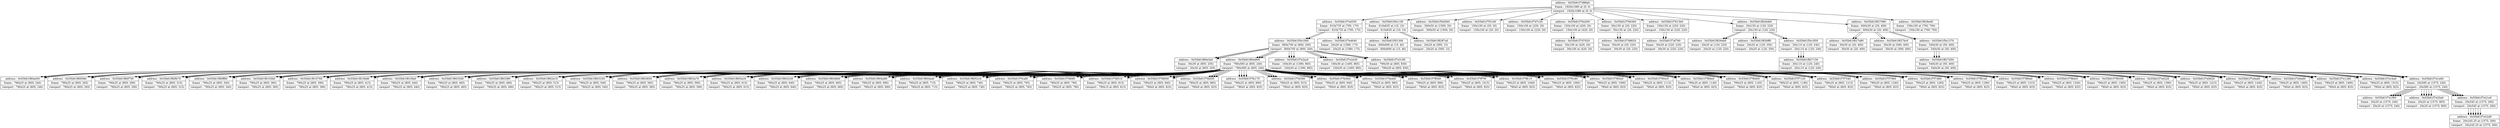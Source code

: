 digraph {
	node [shape=record]
	node0x55b61f7e4530 [label = "{address : 0x55b61f7e4530 |frame : 810x735 at (795; 170) |viewport : 810x735 at (795; 170)}"];

	 node0x55b61f7e4530 -> node0x55b61f5e10b0 [color=black];
	node0x55b61f5e10b0 [label = "{address : 0x55b61f5e10b0 |frame : 800x700 at (800; 200) |viewport : 800x700 at (800; 200)}"];

	 node0x55b61f5e10b0 -> node0x55b61f80e3a0 [color=black];
	node0x55b61f80e3a0 [label = "{address : 0x55b61f80e3a0 |frame : 30x30 at (805; 205) |viewport : 30x30 at (805; 205)}"];

	 node0x55b61f5e10b0 -> node0x55b61f80e800 [color=black];
	node0x55b61f80e800 [label = "{address : 0x55b61f80e800 |frame : 790x585 at (805; 240) |viewport : 790x585 at (805; 240)}"];

	 node0x55b61f80e800 -> node0x55b61f80ed30 [color=black];
	node0x55b61f80ed30 [label = "{address : 0x55b61f80ed30 |frame : 790x25 at (805; 240) |viewport : 790x25 at (805; 240)}"];

	 node0x55b61f80e800 -> node0x55b61f80f360 [color=black];
	node0x55b61f80f360 [label = "{address : 0x55b61f80f360 |frame : 790x25 at (805; 265) |viewport : 790x25 at (805; 265)}"];

	 node0x55b61f80e800 -> node0x55b61f80f750 [color=black];
	node0x55b61f80f750 [label = "{address : 0x55b61f80f750 |frame : 790x25 at (805; 290) |viewport : 790x25 at (805; 290)}"];

	 node0x55b61f80e800 -> node0x55b61f80fb70 [color=black];
	node0x55b61f80fb70 [label = "{address : 0x55b61f80fb70 |frame : 790x25 at (805; 315) |viewport : 790x25 at (805; 315)}"];

	 node0x55b61f80e800 -> node0x55b61f80ff90 [color=black];
	node0x55b61f80ff90 [label = "{address : 0x55b61f80ff90 |frame : 790x25 at (805; 340) |viewport : 790x25 at (805; 340)}"];

	 node0x55b61f80e800 -> node0x55b61f8103b0 [color=black];
	node0x55b61f8103b0 [label = "{address : 0x55b61f8103b0 |frame : 790x25 at (805; 365) |viewport : 790x25 at (805; 365)}"];

	 node0x55b61f80e800 -> node0x55b61f810760 [color=black];
	node0x55b61f810760 [label = "{address : 0x55b61f810760 |frame : 790x25 at (805; 390) |viewport : 790x25 at (805; 390)}"];

	 node0x55b61f80e800 -> node0x55b61f810b80 [color=black];
	node0x55b61f810b80 [label = "{address : 0x55b61f810b80 |frame : 790x25 at (805; 415) |viewport : 790x25 at (805; 415)}"];

	 node0x55b61f80e800 -> node0x55b61f810fa0 [color=black];
	node0x55b61f810fa0 [label = "{address : 0x55b61f810fa0 |frame : 790x25 at (805; 440) |viewport : 790x25 at (805; 440)}"];

	 node0x55b61f80e800 -> node0x55b61f8025d0 [color=black];
	node0x55b61f8025d0 [label = "{address : 0x55b61f8025d0 |frame : 790x25 at (805; 465) |viewport : 790x25 at (805; 465)}"];

	 node0x55b61f80e800 -> node0x55b61f8029f0 [color=black];
	node0x55b61f8029f0 [label = "{address : 0x55b61f8029f0 |frame : 790x25 at (805; 490) |viewport : 790x25 at (805; 490)}"];

	 node0x55b61f80e800 -> node0x55b61f802e10 [color=black];
	node0x55b61f802e10 [label = "{address : 0x55b61f802e10 |frame : 790x25 at (805; 515) |viewport : 790x25 at (805; 515)}"];

	 node0x55b61f80e800 -> node0x55b61f803230 [color=black];
	node0x55b61f803230 [label = "{address : 0x55b61f803230 |frame : 790x25 at (805; 540) |viewport : 790x25 at (805; 540)}"];

	 node0x55b61f80e800 -> node0x55b61f803650 [color=black];
	node0x55b61f803650 [label = "{address : 0x55b61f803650 |frame : 790x25 at (805; 565) |viewport : 790x25 at (805; 565)}"];

	 node0x55b61f80e800 -> node0x55b61f803a70 [color=black];
	node0x55b61f803a70 [label = "{address : 0x55b61f803a70 |frame : 790x25 at (805; 590) |viewport : 790x25 at (805; 590)}"];

	 node0x55b61f80e800 -> node0x55b61f803e20 [color=black];
	node0x55b61f803e20 [label = "{address : 0x55b61f803e20 |frame : 790x25 at (805; 615) |viewport : 790x25 at (805; 615)}"];

	 node0x55b61f80e800 -> node0x55b61f804240 [color=black];
	node0x55b61f804240 [label = "{address : 0x55b61f804240 |frame : 790x25 at (805; 640) |viewport : 790x25 at (805; 640)}"];

	 node0x55b61f80e800 -> node0x55b61f804660 [color=black];
	node0x55b61f804660 [label = "{address : 0x55b61f804660 |frame : 790x25 at (805; 665) |viewport : 790x25 at (805; 665)}"];

	 node0x55b61f80e800 -> node0x55b61f804a80 [color=black];
	node0x55b61f804a80 [label = "{address : 0x55b61f804a80 |frame : 790x25 at (805; 690) |viewport : 790x25 at (805; 690)}"];

	 node0x55b61f80e800 -> node0x55b61f804ea0 [color=black];
	node0x55b61f804ea0 [label = "{address : 0x55b61f804ea0 |frame : 790x25 at (805; 715) |viewport : 790x25 at (805; 715)}"];

	 node0x55b61f80e800 -> node0x55b61f8052c0 [color=black];
	node0x55b61f8052c0 [label = "{address : 0x55b61f8052c0 |frame : 790x25 at (805; 740) |viewport : 790x25 at (805; 740)}"];

	 node0x55b61f80e800 -> node0x55b61f7fcaf0 [color=black];
	node0x55b61f7fcaf0 [label = "{address : 0x55b61f7fcaf0 |frame : 790x25 at (805; 765) |viewport : 790x25 at (805; 765)}"];

	 node0x55b61f80e800 -> node0x55b61f7fd0f0 [color=black];
	node0x55b61f7fd0f0 [label = "{address : 0x55b61f7fd0f0 |frame : 790x25 at (805; 790) |viewport : 790x25 at (805; 790)}"];

	 node0x55b61f80e800 -> node0x55b61f7fd510 [color=black];
	node0x55b61f7fd510 [label = "{address : 0x55b61f7fd510 |frame : 790x25 at (805; 815) |viewport : 790x10 at (805; 815)}"];

	 node0x55b61f80e800 -> node0x55b61f7fd930 [color=black];
	node0x55b61f7fd930 [label = "{address : 0x55b61f7fd930 |frame : 790x25 at (805; 840) |viewport : 790x0 at (805; 825)}"];

	 node0x55b61f80e800 -> node0x55b61f7fdd50 [color=black];
	node0x55b61f7fdd50 [label = "{address : 0x55b61f7fdd50 |frame : 790x25 at (805; 865) |viewport : 790x0 at (805; 825)}"];

	 node0x55b61f80e800 -> node0x55b61f7fe170 [color=black];
	node0x55b61f7fe170 [label = "{address : 0x55b61f7fe170 |frame : 790x25 at (805; 890) |viewport : 790x0 at (805; 825)}"];

	 node0x55b61f80e800 -> node0x55b61f7fe590 [color=black];
	node0x55b61f7fe590 [label = "{address : 0x55b61f7fe590 |frame : 790x25 at (805; 915) |viewport : 790x0 at (805; 825)}"];

	 node0x55b61f80e800 -> node0x55b61f7fe9b0 [color=black];
	node0x55b61f7fe9b0 [label = "{address : 0x55b61f7fe9b0 |frame : 790x25 at (805; 940) |viewport : 790x0 at (805; 825)}"];

	 node0x55b61f80e800 -> node0x55b61f7fedd0 [color=black];
	node0x55b61f7fedd0 [label = "{address : 0x55b61f7fedd0 |frame : 790x25 at (805; 965) |viewport : 790x0 at (805; 825)}"];

	 node0x55b61f80e800 -> node0x55b61f7ff3d0 [color=black];
	node0x55b61f7ff3d0 [label = "{address : 0x55b61f7ff3d0 |frame : 790x25 at (805; 990) |viewport : 790x0 at (805; 825)}"];

	 node0x55b61f80e800 -> node0x55b61f7ff7f0 [color=black];
	node0x55b61f7ff7f0 [label = "{address : 0x55b61f7ff7f0 |frame : 790x25 at (805; 1015) |viewport : 790x0 at (805; 825)}"];

	 node0x55b61f80e800 -> node0x55b61f7ffc10 [color=black];
	node0x55b61f7ffc10 [label = "{address : 0x55b61f7ffc10 |frame : 790x25 at (805; 1040) |viewport : 790x0 at (805; 825)}"];

	 node0x55b61f80e800 -> node0x55b61f7f5c80 [color=black];
	node0x55b61f7f5c80 [label = "{address : 0x55b61f7f5c80 |frame : 790x25 at (805; 1065) |viewport : 790x0 at (805; 825)}"];

	 node0x55b61f80e800 -> node0x55b61f7f60a0 [color=black];
	node0x55b61f7f60a0 [label = "{address : 0x55b61f7f60a0 |frame : 790x25 at (805; 1090) |viewport : 790x0 at (805; 825)}"];

	 node0x55b61f80e800 -> node0x55b61f7f64c0 [color=black];
	node0x55b61f7f64c0 [label = "{address : 0x55b61f7f64c0 |frame : 790x25 at (805; 1115) |viewport : 790x0 at (805; 825)}"];

	 node0x55b61f80e800 -> node0x55b61f7f68e0 [color=black];
	node0x55b61f7f68e0 [label = "{address : 0x55b61f7f68e0 |frame : 790x25 at (805; 1140) |viewport : 790x0 at (805; 825)}"];

	 node0x55b61f80e800 -> node0x55b61f7f6d00 [color=black];
	node0x55b61f7f6d00 [label = "{address : 0x55b61f7f6d00 |frame : 790x25 at (805; 1165) |viewport : 790x0 at (805; 825)}"];

	 node0x55b61f80e800 -> node0x55b61f7f7120 [color=black];
	node0x55b61f7f7120 [label = "{address : 0x55b61f7f7120 |frame : 790x25 at (805; 1190) |viewport : 790x0 at (805; 825)}"];

	 node0x55b61f80e800 -> node0x55b61f7f7540 [color=black];
	node0x55b61f7f7540 [label = "{address : 0x55b61f7f7540 |frame : 790x25 at (805; 1215) |viewport : 790x0 at (805; 825)}"];

	 node0x55b61f80e800 -> node0x55b61f7f7960 [color=black];
	node0x55b61f7f7960 [label = "{address : 0x55b61f7f7960 |frame : 790x25 at (805; 1240) |viewport : 790x0 at (805; 825)}"];

	 node0x55b61f80e800 -> node0x55b61f7f7d80 [color=black];
	node0x55b61f7f7d80 [label = "{address : 0x55b61f7f7d80 |frame : 790x25 at (805; 1265) |viewport : 790x0 at (805; 825)}"];

	 node0x55b61f80e800 -> node0x55b61f7f81a0 [color=black];
	node0x55b61f7f81a0 [label = "{address : 0x55b61f7f81a0 |frame : 790x25 at (805; 1290) |viewport : 790x0 at (805; 825)}"];

	 node0x55b61f80e800 -> node0x55b61f7f89a0 [color=black];
	node0x55b61f7f89a0 [label = "{address : 0x55b61f7f89a0 |frame : 790x25 at (805; 1315) |viewport : 790x0 at (805; 825)}"];

	 node0x55b61f80e800 -> node0x55b61f7f8dc0 [color=black];
	node0x55b61f7f8dc0 [label = "{address : 0x55b61f7f8dc0 |frame : 790x25 at (805; 1340) |viewport : 790x0 at (805; 825)}"];

	 node0x55b61f80e800 -> node0x55b61f7f9200 [color=black];
	node0x55b61f7f9200 [label = "{address : 0x55b61f7f9200 |frame : 790x25 at (805; 1365) |viewport : 790x0 at (805; 825)}"];

	 node0x55b61f80e800 -> node0x55b61f7e0220 [color=black];
	node0x55b61f7e0220 [label = "{address : 0x55b61f7e0220 |frame : 790x25 at (805; 1390) |viewport : 790x0 at (805; 825)}"];

	 node0x55b61f80e800 -> node0x55b61f7e0620 [color=black];
	node0x55b61f7e0620 [label = "{address : 0x55b61f7e0620 |frame : 790x25 at (805; 1415) |viewport : 790x0 at (805; 825)}"];

	 node0x55b61f80e800 -> node0x55b61f7e0a40 [color=black];
	node0x55b61f7e0a40 [label = "{address : 0x55b61f7e0a40 |frame : 790x25 at (805; 1440) |viewport : 790x0 at (805; 825)}"];

	 node0x55b61f80e800 -> node0x55b61f7e0e60 [color=black];
	node0x55b61f7e0e60 [label = "{address : 0x55b61f7e0e60 |frame : 790x25 at (805; 1465) |viewport : 790x0 at (805; 825)}"];

	 node0x55b61f80e800 -> node0x55b61f7e1280 [color=black];
	node0x55b61f7e1280 [label = "{address : 0x55b61f7e1280 |frame : 790x25 at (805; 1490) |viewport : 790x0 at (805; 825)}"];

	 node0x55b61f80e800 -> node0x55b61f7e16a0 [color=black];
	node0x55b61f7e16a0 [label = "{address : 0x55b61f7e16a0 |frame : 790x25 at (805; 1515) |viewport : 790x0 at (805; 825)}"];

	 node0x55b61f80e800 -> node0x55b61f7e1e60 [color=black];
	node0x55b61f7e1e60 [label = "{address : 0x55b61f7e1e60 |frame : 20x585 at (1575; 240) |viewport : 20x585 at (1575; 240)}"];

	 node0x55b61f7e1e60 -> node0x55b61f7e1f60 [color=black];
	node0x55b61f7e1f60 [label = "{address : 0x55b61f7e1f60 |frame : 20x20 at (1575; 240) |viewport : 20x20 at (1575; 240)}"];

	 node0x55b61f7e1e60 -> node0x55b61f7e20a0 [color=black];
	node0x55b61f7e20a0 [label = "{address : 0x55b61f7e20a0 |frame : 20x20 at (1575; 805) |viewport : 20x20 at (1575; 805)}"];

	 node0x55b61f7e1e60 -> node0x55b61f7e21e0 [color=black];
	node0x55b61f7e21e0 [label = "{address : 0x55b61f7e21e0 |frame : 20x545 at (1575; 260) |viewport : 20x545 at (1575; 260)}"];

	 node0x55b61f7e21e0 -> node0x55b61f7e22d0 [color=black];
	node0x55b61f7e22d0 [label = "{address : 0x55b61f7e22d0 |frame : 20x245.25 at (1575; 260) |viewport : 20x245.25 at (1575; 260)}"];

	 node0x55b61f5e10b0 -> node0x55b61f7e2ac0 [color=black];
	node0x55b61f7e2ac0 [label = "{address : 0x55b61f7e2ac0 |frame : 100x30 at (1390; 865) |viewport : 100x30 at (1390; 865)}"];

	 node0x55b61f5e10b0 -> node0x55b61f7e2e30 [color=black];
	node0x55b61f7e2e30 [label = "{address : 0x55b61f7e2e30 |frame : 100x30 at (1495; 865) |viewport : 100x30 at (1495; 865)}"];

	 node0x55b61f5e10b0 -> node0x55b61f7e3180 [color=black];
	node0x55b61f7e3180 [label = "{address : 0x55b61f7e3180 |frame : 790x30 at (805; 830) |viewport : 790x30 at (805; 830)}"];

	 node0x55b61f7e4530 -> node0x55b61f7e4640 [color=black];
	node0x55b61f7e4640 [label = "{address : 0x55b61f7e4640 |frame : 20x20 at (1580; 175) |viewport : 20x20 at (1580; 175)}"];

	node0x55b61f5e10b0 [label = "{address : 0x55b61f5e10b0 |frame : 800x700 at (800; 200) |viewport : 800x700 at (800; 200)}"];

	 node0x55b61f5e10b0 -> node0x55b61f80e3a0 [color=black];
	node0x55b61f80e3a0 [label = "{address : 0x55b61f80e3a0 |frame : 30x30 at (805; 205) |viewport : 30x30 at (805; 205)}"];

	 node0x55b61f5e10b0 -> node0x55b61f80e800 [color=black];
	node0x55b61f80e800 [label = "{address : 0x55b61f80e800 |frame : 790x585 at (805; 240) |viewport : 790x585 at (805; 240)}"];

	 node0x55b61f80e800 -> node0x55b61f80ed30 [color=black];
	node0x55b61f80ed30 [label = "{address : 0x55b61f80ed30 |frame : 790x25 at (805; 240) |viewport : 790x25 at (805; 240)}"];

	 node0x55b61f80e800 -> node0x55b61f80f360 [color=black];
	node0x55b61f80f360 [label = "{address : 0x55b61f80f360 |frame : 790x25 at (805; 265) |viewport : 790x25 at (805; 265)}"];

	 node0x55b61f80e800 -> node0x55b61f80f750 [color=black];
	node0x55b61f80f750 [label = "{address : 0x55b61f80f750 |frame : 790x25 at (805; 290) |viewport : 790x25 at (805; 290)}"];

	 node0x55b61f80e800 -> node0x55b61f80fb70 [color=black];
	node0x55b61f80fb70 [label = "{address : 0x55b61f80fb70 |frame : 790x25 at (805; 315) |viewport : 790x25 at (805; 315)}"];

	 node0x55b61f80e800 -> node0x55b61f80ff90 [color=black];
	node0x55b61f80ff90 [label = "{address : 0x55b61f80ff90 |frame : 790x25 at (805; 340) |viewport : 790x25 at (805; 340)}"];

	 node0x55b61f80e800 -> node0x55b61f8103b0 [color=black];
	node0x55b61f8103b0 [label = "{address : 0x55b61f8103b0 |frame : 790x25 at (805; 365) |viewport : 790x25 at (805; 365)}"];

	 node0x55b61f80e800 -> node0x55b61f810760 [color=black];
	node0x55b61f810760 [label = "{address : 0x55b61f810760 |frame : 790x25 at (805; 390) |viewport : 790x25 at (805; 390)}"];

	 node0x55b61f80e800 -> node0x55b61f810b80 [color=black];
	node0x55b61f810b80 [label = "{address : 0x55b61f810b80 |frame : 790x25 at (805; 415) |viewport : 790x25 at (805; 415)}"];

	 node0x55b61f80e800 -> node0x55b61f810fa0 [color=black];
	node0x55b61f810fa0 [label = "{address : 0x55b61f810fa0 |frame : 790x25 at (805; 440) |viewport : 790x25 at (805; 440)}"];

	 node0x55b61f80e800 -> node0x55b61f8025d0 [color=black];
	node0x55b61f8025d0 [label = "{address : 0x55b61f8025d0 |frame : 790x25 at (805; 465) |viewport : 790x25 at (805; 465)}"];

	 node0x55b61f80e800 -> node0x55b61f8029f0 [color=black];
	node0x55b61f8029f0 [label = "{address : 0x55b61f8029f0 |frame : 790x25 at (805; 490) |viewport : 790x25 at (805; 490)}"];

	 node0x55b61f80e800 -> node0x55b61f802e10 [color=black];
	node0x55b61f802e10 [label = "{address : 0x55b61f802e10 |frame : 790x25 at (805; 515) |viewport : 790x25 at (805; 515)}"];

	 node0x55b61f80e800 -> node0x55b61f803230 [color=black];
	node0x55b61f803230 [label = "{address : 0x55b61f803230 |frame : 790x25 at (805; 540) |viewport : 790x25 at (805; 540)}"];

	 node0x55b61f80e800 -> node0x55b61f803650 [color=black];
	node0x55b61f803650 [label = "{address : 0x55b61f803650 |frame : 790x25 at (805; 565) |viewport : 790x25 at (805; 565)}"];

	 node0x55b61f80e800 -> node0x55b61f803a70 [color=black];
	node0x55b61f803a70 [label = "{address : 0x55b61f803a70 |frame : 790x25 at (805; 590) |viewport : 790x25 at (805; 590)}"];

	 node0x55b61f80e800 -> node0x55b61f803e20 [color=black];
	node0x55b61f803e20 [label = "{address : 0x55b61f803e20 |frame : 790x25 at (805; 615) |viewport : 790x25 at (805; 615)}"];

	 node0x55b61f80e800 -> node0x55b61f804240 [color=black];
	node0x55b61f804240 [label = "{address : 0x55b61f804240 |frame : 790x25 at (805; 640) |viewport : 790x25 at (805; 640)}"];

	 node0x55b61f80e800 -> node0x55b61f804660 [color=black];
	node0x55b61f804660 [label = "{address : 0x55b61f804660 |frame : 790x25 at (805; 665) |viewport : 790x25 at (805; 665)}"];

	 node0x55b61f80e800 -> node0x55b61f804a80 [color=black];
	node0x55b61f804a80 [label = "{address : 0x55b61f804a80 |frame : 790x25 at (805; 690) |viewport : 790x25 at (805; 690)}"];

	 node0x55b61f80e800 -> node0x55b61f804ea0 [color=black];
	node0x55b61f804ea0 [label = "{address : 0x55b61f804ea0 |frame : 790x25 at (805; 715) |viewport : 790x25 at (805; 715)}"];

	 node0x55b61f80e800 -> node0x55b61f8052c0 [color=black];
	node0x55b61f8052c0 [label = "{address : 0x55b61f8052c0 |frame : 790x25 at (805; 740) |viewport : 790x25 at (805; 740)}"];

	 node0x55b61f80e800 -> node0x55b61f7fcaf0 [color=black];
	node0x55b61f7fcaf0 [label = "{address : 0x55b61f7fcaf0 |frame : 790x25 at (805; 765) |viewport : 790x25 at (805; 765)}"];

	 node0x55b61f80e800 -> node0x55b61f7fd0f0 [color=black];
	node0x55b61f7fd0f0 [label = "{address : 0x55b61f7fd0f0 |frame : 790x25 at (805; 790) |viewport : 790x25 at (805; 790)}"];

	 node0x55b61f80e800 -> node0x55b61f7fd510 [color=black];
	node0x55b61f7fd510 [label = "{address : 0x55b61f7fd510 |frame : 790x25 at (805; 815) |viewport : 790x10 at (805; 815)}"];

	 node0x55b61f80e800 -> node0x55b61f7fd930 [color=black];
	node0x55b61f7fd930 [label = "{address : 0x55b61f7fd930 |frame : 790x25 at (805; 840) |viewport : 790x0 at (805; 825)}"];

	 node0x55b61f80e800 -> node0x55b61f7fdd50 [color=black];
	node0x55b61f7fdd50 [label = "{address : 0x55b61f7fdd50 |frame : 790x25 at (805; 865) |viewport : 790x0 at (805; 825)}"];

	 node0x55b61f80e800 -> node0x55b61f7fe170 [color=black];
	node0x55b61f7fe170 [label = "{address : 0x55b61f7fe170 |frame : 790x25 at (805; 890) |viewport : 790x0 at (805; 825)}"];

	 node0x55b61f80e800 -> node0x55b61f7fe590 [color=black];
	node0x55b61f7fe590 [label = "{address : 0x55b61f7fe590 |frame : 790x25 at (805; 915) |viewport : 790x0 at (805; 825)}"];

	 node0x55b61f80e800 -> node0x55b61f7fe9b0 [color=black];
	node0x55b61f7fe9b0 [label = "{address : 0x55b61f7fe9b0 |frame : 790x25 at (805; 940) |viewport : 790x0 at (805; 825)}"];

	 node0x55b61f80e800 -> node0x55b61f7fedd0 [color=black];
	node0x55b61f7fedd0 [label = "{address : 0x55b61f7fedd0 |frame : 790x25 at (805; 965) |viewport : 790x0 at (805; 825)}"];

	 node0x55b61f80e800 -> node0x55b61f7ff3d0 [color=black];
	node0x55b61f7ff3d0 [label = "{address : 0x55b61f7ff3d0 |frame : 790x25 at (805; 990) |viewport : 790x0 at (805; 825)}"];

	 node0x55b61f80e800 -> node0x55b61f7ff7f0 [color=black];
	node0x55b61f7ff7f0 [label = "{address : 0x55b61f7ff7f0 |frame : 790x25 at (805; 1015) |viewport : 790x0 at (805; 825)}"];

	 node0x55b61f80e800 -> node0x55b61f7ffc10 [color=black];
	node0x55b61f7ffc10 [label = "{address : 0x55b61f7ffc10 |frame : 790x25 at (805; 1040) |viewport : 790x0 at (805; 825)}"];

	 node0x55b61f80e800 -> node0x55b61f7f5c80 [color=black];
	node0x55b61f7f5c80 [label = "{address : 0x55b61f7f5c80 |frame : 790x25 at (805; 1065) |viewport : 790x0 at (805; 825)}"];

	 node0x55b61f80e800 -> node0x55b61f7f60a0 [color=black];
	node0x55b61f7f60a0 [label = "{address : 0x55b61f7f60a0 |frame : 790x25 at (805; 1090) |viewport : 790x0 at (805; 825)}"];

	 node0x55b61f80e800 -> node0x55b61f7f64c0 [color=black];
	node0x55b61f7f64c0 [label = "{address : 0x55b61f7f64c0 |frame : 790x25 at (805; 1115) |viewport : 790x0 at (805; 825)}"];

	 node0x55b61f80e800 -> node0x55b61f7f68e0 [color=black];
	node0x55b61f7f68e0 [label = "{address : 0x55b61f7f68e0 |frame : 790x25 at (805; 1140) |viewport : 790x0 at (805; 825)}"];

	 node0x55b61f80e800 -> node0x55b61f7f6d00 [color=black];
	node0x55b61f7f6d00 [label = "{address : 0x55b61f7f6d00 |frame : 790x25 at (805; 1165) |viewport : 790x0 at (805; 825)}"];

	 node0x55b61f80e800 -> node0x55b61f7f7120 [color=black];
	node0x55b61f7f7120 [label = "{address : 0x55b61f7f7120 |frame : 790x25 at (805; 1190) |viewport : 790x0 at (805; 825)}"];

	 node0x55b61f80e800 -> node0x55b61f7f7540 [color=black];
	node0x55b61f7f7540 [label = "{address : 0x55b61f7f7540 |frame : 790x25 at (805; 1215) |viewport : 790x0 at (805; 825)}"];

	 node0x55b61f80e800 -> node0x55b61f7f7960 [color=black];
	node0x55b61f7f7960 [label = "{address : 0x55b61f7f7960 |frame : 790x25 at (805; 1240) |viewport : 790x0 at (805; 825)}"];

	 node0x55b61f80e800 -> node0x55b61f7f7d80 [color=black];
	node0x55b61f7f7d80 [label = "{address : 0x55b61f7f7d80 |frame : 790x25 at (805; 1265) |viewport : 790x0 at (805; 825)}"];

	 node0x55b61f80e800 -> node0x55b61f7f81a0 [color=black];
	node0x55b61f7f81a0 [label = "{address : 0x55b61f7f81a0 |frame : 790x25 at (805; 1290) |viewport : 790x0 at (805; 825)}"];

	 node0x55b61f80e800 -> node0x55b61f7f89a0 [color=black];
	node0x55b61f7f89a0 [label = "{address : 0x55b61f7f89a0 |frame : 790x25 at (805; 1315) |viewport : 790x0 at (805; 825)}"];

	 node0x55b61f80e800 -> node0x55b61f7f8dc0 [color=black];
	node0x55b61f7f8dc0 [label = "{address : 0x55b61f7f8dc0 |frame : 790x25 at (805; 1340) |viewport : 790x0 at (805; 825)}"];

	 node0x55b61f80e800 -> node0x55b61f7f9200 [color=black];
	node0x55b61f7f9200 [label = "{address : 0x55b61f7f9200 |frame : 790x25 at (805; 1365) |viewport : 790x0 at (805; 825)}"];

	 node0x55b61f80e800 -> node0x55b61f7e0220 [color=black];
	node0x55b61f7e0220 [label = "{address : 0x55b61f7e0220 |frame : 790x25 at (805; 1390) |viewport : 790x0 at (805; 825)}"];

	 node0x55b61f80e800 -> node0x55b61f7e0620 [color=black];
	node0x55b61f7e0620 [label = "{address : 0x55b61f7e0620 |frame : 790x25 at (805; 1415) |viewport : 790x0 at (805; 825)}"];

	 node0x55b61f80e800 -> node0x55b61f7e0a40 [color=black];
	node0x55b61f7e0a40 [label = "{address : 0x55b61f7e0a40 |frame : 790x25 at (805; 1440) |viewport : 790x0 at (805; 825)}"];

	 node0x55b61f80e800 -> node0x55b61f7e0e60 [color=black];
	node0x55b61f7e0e60 [label = "{address : 0x55b61f7e0e60 |frame : 790x25 at (805; 1465) |viewport : 790x0 at (805; 825)}"];

	 node0x55b61f80e800 -> node0x55b61f7e1280 [color=black];
	node0x55b61f7e1280 [label = "{address : 0x55b61f7e1280 |frame : 790x25 at (805; 1490) |viewport : 790x0 at (805; 825)}"];

	 node0x55b61f80e800 -> node0x55b61f7e16a0 [color=black];
	node0x55b61f7e16a0 [label = "{address : 0x55b61f7e16a0 |frame : 790x25 at (805; 1515) |viewport : 790x0 at (805; 825)}"];

	 node0x55b61f80e800 -> node0x55b61f7e1e60 [color=black];
	node0x55b61f7e1e60 [label = "{address : 0x55b61f7e1e60 |frame : 20x585 at (1575; 240) |viewport : 20x585 at (1575; 240)}"];

	 node0x55b61f7e1e60 -> node0x55b61f7e1f60 [color=black];
	node0x55b61f7e1f60 [label = "{address : 0x55b61f7e1f60 |frame : 20x20 at (1575; 240) |viewport : 20x20 at (1575; 240)}"];

	 node0x55b61f7e1e60 -> node0x55b61f7e20a0 [color=black];
	node0x55b61f7e20a0 [label = "{address : 0x55b61f7e20a0 |frame : 20x20 at (1575; 805) |viewport : 20x20 at (1575; 805)}"];

	 node0x55b61f7e1e60 -> node0x55b61f7e21e0 [color=black];
	node0x55b61f7e21e0 [label = "{address : 0x55b61f7e21e0 |frame : 20x545 at (1575; 260) |viewport : 20x545 at (1575; 260)}"];

	 node0x55b61f7e21e0 -> node0x55b61f7e22d0 [color=black];
	node0x55b61f7e22d0 [label = "{address : 0x55b61f7e22d0 |frame : 20x245.25 at (1575; 260) |viewport : 20x245.25 at (1575; 260)}"];

	 node0x55b61f5e10b0 -> node0x55b61f7e2ac0 [color=black];
	node0x55b61f7e2ac0 [label = "{address : 0x55b61f7e2ac0 |frame : 100x30 at (1390; 865) |viewport : 100x30 at (1390; 865)}"];

	 node0x55b61f5e10b0 -> node0x55b61f7e2e30 [color=black];
	node0x55b61f7e2e30 [label = "{address : 0x55b61f7e2e30 |frame : 100x30 at (1495; 865) |viewport : 100x30 at (1495; 865)}"];

	 node0x55b61f5e10b0 -> node0x55b61f7e3180 [color=black];
	node0x55b61f7e3180 [label = "{address : 0x55b61f7e3180 |frame : 790x30 at (805; 830) |viewport : 790x30 at (805; 830)}"];

	node0x55b61f7e3180 [label = "{address : 0x55b61f7e3180 |frame : 790x30 at (805; 830) |viewport : 790x30 at (805; 830)}"];

	node0x55b61f7e0e60 [label = "{address : 0x55b61f7e0e60 |frame : 790x25 at (805; 1465) |viewport : 790x0 at (805; 825)}"];

	node0x55b61f7e0a40 [label = "{address : 0x55b61f7e0a40 |frame : 790x25 at (805; 1440) |viewport : 790x0 at (805; 825)}"];

	node0x55b61f7e0620 [label = "{address : 0x55b61f7e0620 |frame : 790x25 at (805; 1415) |viewport : 790x0 at (805; 825)}"];

	node0x55b61f7f89a0 [label = "{address : 0x55b61f7f89a0 |frame : 790x25 at (805; 1315) |viewport : 790x0 at (805; 825)}"];

	node0x55b61f7f7d80 [label = "{address : 0x55b61f7f7d80 |frame : 790x25 at (805; 1265) |viewport : 790x0 at (805; 825)}"];

	node0x55b61f7f7960 [label = "{address : 0x55b61f7f7960 |frame : 790x25 at (805; 1240) |viewport : 790x0 at (805; 825)}"];

	node0x55b61f7f7540 [label = "{address : 0x55b61f7f7540 |frame : 790x25 at (805; 1215) |viewport : 790x0 at (805; 825)}"];

	node0x55b61f7f7120 [label = "{address : 0x55b61f7f7120 |frame : 790x25 at (805; 1190) |viewport : 790x0 at (805; 825)}"];

	node0x55b61f7f6d00 [label = "{address : 0x55b61f7f6d00 |frame : 790x25 at (805; 1165) |viewport : 790x0 at (805; 825)}"];

	node0x55b61f7f64c0 [label = "{address : 0x55b61f7f64c0 |frame : 790x25 at (805; 1115) |viewport : 790x0 at (805; 825)}"];

	node0x55b61f7f60a0 [label = "{address : 0x55b61f7f60a0 |frame : 790x25 at (805; 1090) |viewport : 790x0 at (805; 825)}"];

	node0x55b61f7f5c80 [label = "{address : 0x55b61f7f5c80 |frame : 790x25 at (805; 1065) |viewport : 790x0 at (805; 825)}"];

	node0x55b61f804ea0 [label = "{address : 0x55b61f804ea0 |frame : 790x25 at (805; 715) |viewport : 790x25 at (805; 715)}"];

	node0x55b61f803650 [label = "{address : 0x55b61f803650 |frame : 790x25 at (805; 565) |viewport : 790x25 at (805; 565)}"];

	node0x55b61f5e11f0 [label = "{address : 0x55b61f5e11f0 |frame : 610x635 at (10; 10) |viewport : 610x635 at (10; 10)}"];

	 node0x55b61f5e11f0 -> node0x55b61f5f1300 [color=black];
	node0x55b61f5f1300 [label = "{address : 0x55b61f5f1300 |frame : 600x600 at (15; 40) |viewport : 600x600 at (15; 40)}"];

	 node0x55b61f5e11f0 -> node0x55b61f8287a0 [color=black];
	node0x55b61f8287a0 [label = "{address : 0x55b61f8287a0 |frame : 20x20 at (595; 15) |viewport : 20x20 at (595; 15)}"];

	node0x55b61f5d2f40 [label = "{address : 0x55b61f5d2f40 |frame : 300x50 at (1500; 20) |viewport : 300x50 at (1500; 20)}"];

	node0x55b61f827d50 [label = "{address : 0x55b61f827d50 |frame : 540x30 at (50; 400) |viewport : 540x30 at (50; 400)}"];

	node0x55b61f827a80 [label = "{address : 0x55b61f827a80 |frame : 30x30 at (20; 400) |viewport : 30x30 at (20; 400)}"];

	node0x55b61f80f750 [label = "{address : 0x55b61f80f750 |frame : 790x25 at (805; 290) |viewport : 790x25 at (805; 290)}"];

	node0x55b61f7fedd0 [label = "{address : 0x55b61f7fedd0 |frame : 790x25 at (805; 965) |viewport : 790x0 at (805; 825)}"];

	node0x55b61f7d88a0 [label = "{address : 0x55b61f7d88a0 |frame : 1920x1080 at (0; 0) |viewport : 1920x1080 at (0; 0)}"];

	 node0x55b61f7d88a0 -> node0x55b61f7f31d0 [color=black];
	node0x55b61f7f31d0 [label = "{address : 0x55b61f7f31d0 |frame : 150x100 at (20; 20) |viewport : 150x100 at (20; 20)}"];

	 node0x55b61f7d88a0 -> node0x55b61f7d7c20 [color=black];
	node0x55b61f7d7c20 [label = "{address : 0x55b61f7d7c20 |frame : 150x100 at (220; 20) |viewport : 150x100 at (220; 20)}"];

	 node0x55b61f7d88a0 -> node0x55b61f76a300 [color=black];
	node0x55b61f76a300 [label = "{address : 0x55b61f76a300 |frame : 150x100 at (420; 20) |viewport : 150x100 at (420; 20)}"];

	 node0x55b61f76a300 -> node0x55b61f7d7620 [color=black];
	node0x55b61f7d7620 [label = "{address : 0x55b61f7d7620 |frame : 30x100 at (420; 20) |viewport : 30x100 at (420; 20)}"];

	 node0x55b61f7d88a0 -> node0x55b61f766300 [color=black];
	node0x55b61f766300 [label = "{address : 0x55b61f766300 |frame : 50x150 at (20; 220) |viewport : 50x150 at (20; 220)}"];

	 node0x55b61f766300 -> node0x55b61f7d8620 [color=black];
	node0x55b61f7d8620 [label = "{address : 0x55b61f7d8620 |frame : 50x30 at (20; 220) |viewport : 50x30 at (20; 220)}"];

	 node0x55b61f7d88a0 -> node0x55b61f7613b0 [color=black];
	node0x55b61f7613b0 [label = "{address : 0x55b61f7613b0 |frame : 150x150 at (220; 220) |viewport : 150x150 at (220; 220)}"];

	 node0x55b61f7613b0 -> node0x55b61f7af780 [color=black];
	node0x55b61f7af780 [label = "{address : 0x55b61f7af780 |frame : 30x30 at (220; 220) |viewport : 30x30 at (220; 220)}"];

	 node0x55b61f7d88a0 -> node0x55b61f826db0 [color=black];
	node0x55b61f826db0 [label = "{address : 0x55b61f826db0 |frame : 20x150 at (120; 220) |viewport : 20x150 at (120; 220)}"];

	 node0x55b61f826db0 -> node0x55b61f826eb0 [color=black];
	node0x55b61f826eb0 [label = "{address : 0x55b61f826eb0 |frame : 20x20 at (120; 220) |viewport : 20x20 at (120; 220)}"];

	 node0x55b61f826db0 -> node0x55b61f826ff0 [color=black];
	node0x55b61f826ff0 [label = "{address : 0x55b61f826ff0 |frame : 20x20 at (120; 350) |viewport : 20x20 at (120; 350)}"];

	 node0x55b61f826db0 -> node0x55b61f5e1850 [color=black];
	node0x55b61f5e1850 [label = "{address : 0x55b61f5e1850 |frame : 20x110 at (120; 240) |viewport : 20x110 at (120; 240)}"];

	 node0x55b61f5e1850 -> node0x55b61f827150 [color=black];
	node0x55b61f827150 [label = "{address : 0x55b61f827150 |frame : 20x110 at (120; 240) |viewport : 20x110 at (120; 240)}"];

	 node0x55b61f7d88a0 -> node0x55b61f827980 [color=black];
	node0x55b61f827980 [label = "{address : 0x55b61f827980 |frame : 600x30 at (20; 400) |viewport : 600x30 at (20; 400)}"];

	 node0x55b61f827980 -> node0x55b61f827a80 [color=black];
	node0x55b61f827a80 [label = "{address : 0x55b61f827a80 |frame : 30x30 at (20; 400) |viewport : 30x30 at (20; 400)}"];

	 node0x55b61f827980 -> node0x55b61f827bc0 [color=black];
	node0x55b61f827bc0 [label = "{address : 0x55b61f827bc0 |frame : 30x30 at (590; 400) |viewport : 30x30 at (590; 400)}"];

	 node0x55b61f827980 -> node0x55b61f5e1370 [color=black];
	node0x55b61f5e1370 [label = "{address : 0x55b61f5e1370 |frame : 540x30 at (50; 400) |viewport : 540x30 at (50; 400)}"];

	 node0x55b61f5e1370 -> node0x55b61f827d50 [color=black];
	node0x55b61f827d50 [label = "{address : 0x55b61f827d50 |frame : 540x30 at (50; 400) |viewport : 540x30 at (50; 400)}"];

	 node0x55b61f7d88a0 -> node0x55b61f5e11f0 [color=black];
	node0x55b61f5e11f0 [label = "{address : 0x55b61f5e11f0 |frame : 610x635 at (10; 10) |viewport : 610x635 at (10; 10)}"];

	 node0x55b61f5e11f0 -> node0x55b61f5f1300 [color=black];
	node0x55b61f5f1300 [label = "{address : 0x55b61f5f1300 |frame : 600x600 at (15; 40) |viewport : 600x600 at (15; 40)}"];

	 node0x55b61f5e11f0 -> node0x55b61f8287a0 [color=black];
	node0x55b61f8287a0 [label = "{address : 0x55b61f8287a0 |frame : 20x20 at (595; 15) |viewport : 20x20 at (595; 15)}"];

	 node0x55b61f7d88a0 -> node0x55b61f5d2f40 [color=black];
	node0x55b61f5d2f40 [label = "{address : 0x55b61f5d2f40 |frame : 300x50 at (1500; 20) |viewport : 300x50 at (1500; 20)}"];

	 node0x55b61f7d88a0 -> node0x55b61f828ed0 [color=black];
	node0x55b61f828ed0 [label = "{address : 0x55b61f828ed0 |frame : 150x100 at (700; 700) |viewport : 150x100 at (700; 700)}"];

	 node0x55b61f7d88a0 -> node0x55b61f7e4530 [color=black];
	node0x55b61f7e4530 [label = "{address : 0x55b61f7e4530 |frame : 810x735 at (795; 170) |viewport : 810x735 at (795; 170)}"];

	 node0x55b61f7e4530 -> node0x55b61f5e10b0 [color=black];
	node0x55b61f5e10b0 [label = "{address : 0x55b61f5e10b0 |frame : 800x700 at (800; 200) |viewport : 800x700 at (800; 200)}"];

	 node0x55b61f5e10b0 -> node0x55b61f80e3a0 [color=black];
	node0x55b61f80e3a0 [label = "{address : 0x55b61f80e3a0 |frame : 30x30 at (805; 205) |viewport : 30x30 at (805; 205)}"];

	 node0x55b61f5e10b0 -> node0x55b61f80e800 [color=black];
	node0x55b61f80e800 [label = "{address : 0x55b61f80e800 |frame : 790x585 at (805; 240) |viewport : 790x585 at (805; 240)}"];

	 node0x55b61f80e800 -> node0x55b61f80ed30 [color=black];
	node0x55b61f80ed30 [label = "{address : 0x55b61f80ed30 |frame : 790x25 at (805; 240) |viewport : 790x25 at (805; 240)}"];

	 node0x55b61f80e800 -> node0x55b61f80f360 [color=black];
	node0x55b61f80f360 [label = "{address : 0x55b61f80f360 |frame : 790x25 at (805; 265) |viewport : 790x25 at (805; 265)}"];

	 node0x55b61f80e800 -> node0x55b61f80f750 [color=black];
	node0x55b61f80f750 [label = "{address : 0x55b61f80f750 |frame : 790x25 at (805; 290) |viewport : 790x25 at (805; 290)}"];

	 node0x55b61f80e800 -> node0x55b61f80fb70 [color=black];
	node0x55b61f80fb70 [label = "{address : 0x55b61f80fb70 |frame : 790x25 at (805; 315) |viewport : 790x25 at (805; 315)}"];

	 node0x55b61f80e800 -> node0x55b61f80ff90 [color=black];
	node0x55b61f80ff90 [label = "{address : 0x55b61f80ff90 |frame : 790x25 at (805; 340) |viewport : 790x25 at (805; 340)}"];

	 node0x55b61f80e800 -> node0x55b61f8103b0 [color=black];
	node0x55b61f8103b0 [label = "{address : 0x55b61f8103b0 |frame : 790x25 at (805; 365) |viewport : 790x25 at (805; 365)}"];

	 node0x55b61f80e800 -> node0x55b61f810760 [color=black];
	node0x55b61f810760 [label = "{address : 0x55b61f810760 |frame : 790x25 at (805; 390) |viewport : 790x25 at (805; 390)}"];

	 node0x55b61f80e800 -> node0x55b61f810b80 [color=black];
	node0x55b61f810b80 [label = "{address : 0x55b61f810b80 |frame : 790x25 at (805; 415) |viewport : 790x25 at (805; 415)}"];

	 node0x55b61f80e800 -> node0x55b61f810fa0 [color=black];
	node0x55b61f810fa0 [label = "{address : 0x55b61f810fa0 |frame : 790x25 at (805; 440) |viewport : 790x25 at (805; 440)}"];

	 node0x55b61f80e800 -> node0x55b61f8025d0 [color=black];
	node0x55b61f8025d0 [label = "{address : 0x55b61f8025d0 |frame : 790x25 at (805; 465) |viewport : 790x25 at (805; 465)}"];

	 node0x55b61f80e800 -> node0x55b61f8029f0 [color=black];
	node0x55b61f8029f0 [label = "{address : 0x55b61f8029f0 |frame : 790x25 at (805; 490) |viewport : 790x25 at (805; 490)}"];

	 node0x55b61f80e800 -> node0x55b61f802e10 [color=black];
	node0x55b61f802e10 [label = "{address : 0x55b61f802e10 |frame : 790x25 at (805; 515) |viewport : 790x25 at (805; 515)}"];

	 node0x55b61f80e800 -> node0x55b61f803230 [color=black];
	node0x55b61f803230 [label = "{address : 0x55b61f803230 |frame : 790x25 at (805; 540) |viewport : 790x25 at (805; 540)}"];

	 node0x55b61f80e800 -> node0x55b61f803650 [color=black];
	node0x55b61f803650 [label = "{address : 0x55b61f803650 |frame : 790x25 at (805; 565) |viewport : 790x25 at (805; 565)}"];

	 node0x55b61f80e800 -> node0x55b61f803a70 [color=black];
	node0x55b61f803a70 [label = "{address : 0x55b61f803a70 |frame : 790x25 at (805; 590) |viewport : 790x25 at (805; 590)}"];

	 node0x55b61f80e800 -> node0x55b61f803e20 [color=black];
	node0x55b61f803e20 [label = "{address : 0x55b61f803e20 |frame : 790x25 at (805; 615) |viewport : 790x25 at (805; 615)}"];

	 node0x55b61f80e800 -> node0x55b61f804240 [color=black];
	node0x55b61f804240 [label = "{address : 0x55b61f804240 |frame : 790x25 at (805; 640) |viewport : 790x25 at (805; 640)}"];

	 node0x55b61f80e800 -> node0x55b61f804660 [color=black];
	node0x55b61f804660 [label = "{address : 0x55b61f804660 |frame : 790x25 at (805; 665) |viewport : 790x25 at (805; 665)}"];

	 node0x55b61f80e800 -> node0x55b61f804a80 [color=black];
	node0x55b61f804a80 [label = "{address : 0x55b61f804a80 |frame : 790x25 at (805; 690) |viewport : 790x25 at (805; 690)}"];

	 node0x55b61f80e800 -> node0x55b61f804ea0 [color=black];
	node0x55b61f804ea0 [label = "{address : 0x55b61f804ea0 |frame : 790x25 at (805; 715) |viewport : 790x25 at (805; 715)}"];

	 node0x55b61f80e800 -> node0x55b61f8052c0 [color=black];
	node0x55b61f8052c0 [label = "{address : 0x55b61f8052c0 |frame : 790x25 at (805; 740) |viewport : 790x25 at (805; 740)}"];

	 node0x55b61f80e800 -> node0x55b61f7fcaf0 [color=black];
	node0x55b61f7fcaf0 [label = "{address : 0x55b61f7fcaf0 |frame : 790x25 at (805; 765) |viewport : 790x25 at (805; 765)}"];

	 node0x55b61f80e800 -> node0x55b61f7fd0f0 [color=black];
	node0x55b61f7fd0f0 [label = "{address : 0x55b61f7fd0f0 |frame : 790x25 at (805; 790) |viewport : 790x25 at (805; 790)}"];

	 node0x55b61f80e800 -> node0x55b61f7fd510 [color=black];
	node0x55b61f7fd510 [label = "{address : 0x55b61f7fd510 |frame : 790x25 at (805; 815) |viewport : 790x10 at (805; 815)}"];

	 node0x55b61f80e800 -> node0x55b61f7fd930 [color=black];
	node0x55b61f7fd930 [label = "{address : 0x55b61f7fd930 |frame : 790x25 at (805; 840) |viewport : 790x0 at (805; 825)}"];

	 node0x55b61f80e800 -> node0x55b61f7fdd50 [color=black];
	node0x55b61f7fdd50 [label = "{address : 0x55b61f7fdd50 |frame : 790x25 at (805; 865) |viewport : 790x0 at (805; 825)}"];

	 node0x55b61f80e800 -> node0x55b61f7fe170 [color=black];
	node0x55b61f7fe170 [label = "{address : 0x55b61f7fe170 |frame : 790x25 at (805; 890) |viewport : 790x0 at (805; 825)}"];

	 node0x55b61f80e800 -> node0x55b61f7fe590 [color=black];
	node0x55b61f7fe590 [label = "{address : 0x55b61f7fe590 |frame : 790x25 at (805; 915) |viewport : 790x0 at (805; 825)}"];

	 node0x55b61f80e800 -> node0x55b61f7fe9b0 [color=black];
	node0x55b61f7fe9b0 [label = "{address : 0x55b61f7fe9b0 |frame : 790x25 at (805; 940) |viewport : 790x0 at (805; 825)}"];

	 node0x55b61f80e800 -> node0x55b61f7fedd0 [color=black];
	node0x55b61f7fedd0 [label = "{address : 0x55b61f7fedd0 |frame : 790x25 at (805; 965) |viewport : 790x0 at (805; 825)}"];

	 node0x55b61f80e800 -> node0x55b61f7ff3d0 [color=black];
	node0x55b61f7ff3d0 [label = "{address : 0x55b61f7ff3d0 |frame : 790x25 at (805; 990) |viewport : 790x0 at (805; 825)}"];

	 node0x55b61f80e800 -> node0x55b61f7ff7f0 [color=black];
	node0x55b61f7ff7f0 [label = "{address : 0x55b61f7ff7f0 |frame : 790x25 at (805; 1015) |viewport : 790x0 at (805; 825)}"];

	 node0x55b61f80e800 -> node0x55b61f7ffc10 [color=black];
	node0x55b61f7ffc10 [label = "{address : 0x55b61f7ffc10 |frame : 790x25 at (805; 1040) |viewport : 790x0 at (805; 825)}"];

	 node0x55b61f80e800 -> node0x55b61f7f5c80 [color=black];
	node0x55b61f7f5c80 [label = "{address : 0x55b61f7f5c80 |frame : 790x25 at (805; 1065) |viewport : 790x0 at (805; 825)}"];

	 node0x55b61f80e800 -> node0x55b61f7f60a0 [color=black];
	node0x55b61f7f60a0 [label = "{address : 0x55b61f7f60a0 |frame : 790x25 at (805; 1090) |viewport : 790x0 at (805; 825)}"];

	 node0x55b61f80e800 -> node0x55b61f7f64c0 [color=black];
	node0x55b61f7f64c0 [label = "{address : 0x55b61f7f64c0 |frame : 790x25 at (805; 1115) |viewport : 790x0 at (805; 825)}"];

	 node0x55b61f80e800 -> node0x55b61f7f68e0 [color=black];
	node0x55b61f7f68e0 [label = "{address : 0x55b61f7f68e0 |frame : 790x25 at (805; 1140) |viewport : 790x0 at (805; 825)}"];

	 node0x55b61f80e800 -> node0x55b61f7f6d00 [color=black];
	node0x55b61f7f6d00 [label = "{address : 0x55b61f7f6d00 |frame : 790x25 at (805; 1165) |viewport : 790x0 at (805; 825)}"];

	 node0x55b61f80e800 -> node0x55b61f7f7120 [color=black];
	node0x55b61f7f7120 [label = "{address : 0x55b61f7f7120 |frame : 790x25 at (805; 1190) |viewport : 790x0 at (805; 825)}"];

	 node0x55b61f80e800 -> node0x55b61f7f7540 [color=black];
	node0x55b61f7f7540 [label = "{address : 0x55b61f7f7540 |frame : 790x25 at (805; 1215) |viewport : 790x0 at (805; 825)}"];

	 node0x55b61f80e800 -> node0x55b61f7f7960 [color=black];
	node0x55b61f7f7960 [label = "{address : 0x55b61f7f7960 |frame : 790x25 at (805; 1240) |viewport : 790x0 at (805; 825)}"];

	 node0x55b61f80e800 -> node0x55b61f7f7d80 [color=black];
	node0x55b61f7f7d80 [label = "{address : 0x55b61f7f7d80 |frame : 790x25 at (805; 1265) |viewport : 790x0 at (805; 825)}"];

	 node0x55b61f80e800 -> node0x55b61f7f81a0 [color=black];
	node0x55b61f7f81a0 [label = "{address : 0x55b61f7f81a0 |frame : 790x25 at (805; 1290) |viewport : 790x0 at (805; 825)}"];

	 node0x55b61f80e800 -> node0x55b61f7f89a0 [color=black];
	node0x55b61f7f89a0 [label = "{address : 0x55b61f7f89a0 |frame : 790x25 at (805; 1315) |viewport : 790x0 at (805; 825)}"];

	 node0x55b61f80e800 -> node0x55b61f7f8dc0 [color=black];
	node0x55b61f7f8dc0 [label = "{address : 0x55b61f7f8dc0 |frame : 790x25 at (805; 1340) |viewport : 790x0 at (805; 825)}"];

	 node0x55b61f80e800 -> node0x55b61f7f9200 [color=black];
	node0x55b61f7f9200 [label = "{address : 0x55b61f7f9200 |frame : 790x25 at (805; 1365) |viewport : 790x0 at (805; 825)}"];

	 node0x55b61f80e800 -> node0x55b61f7e0220 [color=black];
	node0x55b61f7e0220 [label = "{address : 0x55b61f7e0220 |frame : 790x25 at (805; 1390) |viewport : 790x0 at (805; 825)}"];

	 node0x55b61f80e800 -> node0x55b61f7e0620 [color=black];
	node0x55b61f7e0620 [label = "{address : 0x55b61f7e0620 |frame : 790x25 at (805; 1415) |viewport : 790x0 at (805; 825)}"];

	 node0x55b61f80e800 -> node0x55b61f7e0a40 [color=black];
	node0x55b61f7e0a40 [label = "{address : 0x55b61f7e0a40 |frame : 790x25 at (805; 1440) |viewport : 790x0 at (805; 825)}"];

	 node0x55b61f80e800 -> node0x55b61f7e0e60 [color=black];
	node0x55b61f7e0e60 [label = "{address : 0x55b61f7e0e60 |frame : 790x25 at (805; 1465) |viewport : 790x0 at (805; 825)}"];

	 node0x55b61f80e800 -> node0x55b61f7e1280 [color=black];
	node0x55b61f7e1280 [label = "{address : 0x55b61f7e1280 |frame : 790x25 at (805; 1490) |viewport : 790x0 at (805; 825)}"];

	 node0x55b61f80e800 -> node0x55b61f7e16a0 [color=black];
	node0x55b61f7e16a0 [label = "{address : 0x55b61f7e16a0 |frame : 790x25 at (805; 1515) |viewport : 790x0 at (805; 825)}"];

	 node0x55b61f80e800 -> node0x55b61f7e1e60 [color=black];
	node0x55b61f7e1e60 [label = "{address : 0x55b61f7e1e60 |frame : 20x585 at (1575; 240) |viewport : 20x585 at (1575; 240)}"];

	 node0x55b61f7e1e60 -> node0x55b61f7e1f60 [color=black];
	node0x55b61f7e1f60 [label = "{address : 0x55b61f7e1f60 |frame : 20x20 at (1575; 240) |viewport : 20x20 at (1575; 240)}"];

	 node0x55b61f7e1e60 -> node0x55b61f7e20a0 [color=black];
	node0x55b61f7e20a0 [label = "{address : 0x55b61f7e20a0 |frame : 20x20 at (1575; 805) |viewport : 20x20 at (1575; 805)}"];

	 node0x55b61f7e1e60 -> node0x55b61f7e21e0 [color=black];
	node0x55b61f7e21e0 [label = "{address : 0x55b61f7e21e0 |frame : 20x545 at (1575; 260) |viewport : 20x545 at (1575; 260)}"];

	 node0x55b61f7e21e0 -> node0x55b61f7e22d0 [color=black];
	node0x55b61f7e22d0 [label = "{address : 0x55b61f7e22d0 |frame : 20x245.25 at (1575; 260) |viewport : 20x245.25 at (1575; 260)}"];

	 node0x55b61f5e10b0 -> node0x55b61f7e2ac0 [color=black];
	node0x55b61f7e2ac0 [label = "{address : 0x55b61f7e2ac0 |frame : 100x30 at (1390; 865) |viewport : 100x30 at (1390; 865)}"];

	 node0x55b61f5e10b0 -> node0x55b61f7e2e30 [color=black];
	node0x55b61f7e2e30 [label = "{address : 0x55b61f7e2e30 |frame : 100x30 at (1495; 865) |viewport : 100x30 at (1495; 865)}"];

	 node0x55b61f5e10b0 -> node0x55b61f7e3180 [color=black];
	node0x55b61f7e3180 [label = "{address : 0x55b61f7e3180 |frame : 790x30 at (805; 830) |viewport : 790x30 at (805; 830)}"];

	 node0x55b61f7e4530 -> node0x55b61f7e4640 [color=black];
	node0x55b61f7e4640 [label = "{address : 0x55b61f7e4640 |frame : 20x20 at (1580; 175) |viewport : 20x20 at (1580; 175)}"];

	node0x55b61f7e20a0 [label = "{address : 0x55b61f7e20a0 |frame : 20x20 at (1575; 805) |viewport : 20x20 at (1575; 805)}"];

	node0x55b61f7f8dc0 [label = "{address : 0x55b61f7f8dc0 |frame : 790x25 at (805; 1340) |viewport : 790x0 at (805; 825)}"];

	node0x55b61f826ff0 [label = "{address : 0x55b61f826ff0 |frame : 20x20 at (120; 350) |viewport : 20x20 at (120; 350)}"];

	node0x55b61f804a80 [label = "{address : 0x55b61f804a80 |frame : 790x25 at (805; 690) |viewport : 790x25 at (805; 690)}"];

	node0x55b61f7f31d0 [label = "{address : 0x55b61f7f31d0 |frame : 150x100 at (20; 20) |viewport : 150x100 at (20; 20)}"];

	node0x55b61f804660 [label = "{address : 0x55b61f804660 |frame : 790x25 at (805; 665) |viewport : 790x25 at (805; 665)}"];

	node0x55b61f827bc0 [label = "{address : 0x55b61f827bc0 |frame : 30x30 at (590; 400) |viewport : 30x30 at (590; 400)}"];

	node0x55b61f7fe590 [label = "{address : 0x55b61f7fe590 |frame : 790x25 at (805; 915) |viewport : 790x0 at (805; 825)}"];

	node0x55b61f7af780 [label = "{address : 0x55b61f7af780 |frame : 30x30 at (220; 220) |viewport : 30x30 at (220; 220)}"];

	node0x55b61f827150 [label = "{address : 0x55b61f827150 |frame : 20x110 at (120; 240) |viewport : 20x110 at (120; 240)}"];

	node0x55b61f7f81a0 [label = "{address : 0x55b61f7f81a0 |frame : 790x25 at (805; 1290) |viewport : 790x0 at (805; 825)}"];

	node0x55b61f5f1300 [label = "{address : 0x55b61f5f1300 |frame : 600x600 at (15; 40) |viewport : 600x600 at (15; 40)}"];

	node0x55b61f827980 [label = "{address : 0x55b61f827980 |frame : 600x30 at (20; 400) |viewport : 600x30 at (20; 400)}"];

	 node0x55b61f827980 -> node0x55b61f827a80 [color=black];
	node0x55b61f827a80 [label = "{address : 0x55b61f827a80 |frame : 30x30 at (20; 400) |viewport : 30x30 at (20; 400)}"];

	 node0x55b61f827980 -> node0x55b61f827bc0 [color=black];
	node0x55b61f827bc0 [label = "{address : 0x55b61f827bc0 |frame : 30x30 at (590; 400) |viewport : 30x30 at (590; 400)}"];

	 node0x55b61f827980 -> node0x55b61f5e1370 [color=black];
	node0x55b61f5e1370 [label = "{address : 0x55b61f5e1370 |frame : 540x30 at (50; 400) |viewport : 540x30 at (50; 400)}"];

	 node0x55b61f5e1370 -> node0x55b61f827d50 [color=black];
	node0x55b61f827d50 [label = "{address : 0x55b61f827d50 |frame : 540x30 at (50; 400) |viewport : 540x30 at (50; 400)}"];

	node0x55b61f7e2ac0 [label = "{address : 0x55b61f7e2ac0 |frame : 100x30 at (1390; 865) |viewport : 100x30 at (1390; 865)}"];

	node0x55b61f7e22d0 [label = "{address : 0x55b61f7e22d0 |frame : 20x245.25 at (1575; 260) |viewport : 20x245.25 at (1575; 260)}"];

	node0x55b61f80ed30 [label = "{address : 0x55b61f80ed30 |frame : 790x25 at (805; 240) |viewport : 790x25 at (805; 240)}"];

	node0x55b61f7d7c20 [label = "{address : 0x55b61f7d7c20 |frame : 150x100 at (220; 20) |viewport : 150x100 at (220; 20)}"];

	node0x55b61f5e1370 [label = "{address : 0x55b61f5e1370 |frame : 540x30 at (50; 400) |viewport : 540x30 at (50; 400)}"];

	 node0x55b61f5e1370 -> node0x55b61f827d50 [color=black];
	node0x55b61f827d50 [label = "{address : 0x55b61f827d50 |frame : 540x30 at (50; 400) |viewport : 540x30 at (50; 400)}"];

	node0x55b61f7e1f60 [label = "{address : 0x55b61f7e1f60 |frame : 20x20 at (1575; 240) |viewport : 20x20 at (1575; 240)}"];

	node0x55b61f826eb0 [label = "{address : 0x55b61f826eb0 |frame : 20x20 at (120; 220) |viewport : 20x20 at (120; 220)}"];

	node0x55b61f76a300 [label = "{address : 0x55b61f76a300 |frame : 150x100 at (420; 20) |viewport : 150x100 at (420; 20)}"];

	 node0x55b61f76a300 -> node0x55b61f7d7620 [color=black];
	node0x55b61f7d7620 [label = "{address : 0x55b61f7d7620 |frame : 30x100 at (420; 20) |viewport : 30x100 at (420; 20)}"];

	node0x55b61f7e4640 [label = "{address : 0x55b61f7e4640 |frame : 20x20 at (1580; 175) |viewport : 20x20 at (1580; 175)}"];

	node0x55b61f7e16a0 [label = "{address : 0x55b61f7e16a0 |frame : 790x25 at (805; 1515) |viewport : 790x0 at (805; 825)}"];

	node0x55b61f804240 [label = "{address : 0x55b61f804240 |frame : 790x25 at (805; 640) |viewport : 790x25 at (805; 640)}"];

	node0x55b61f80f360 [label = "{address : 0x55b61f80f360 |frame : 790x25 at (805; 265) |viewport : 790x25 at (805; 265)}"];

	node0x55b61f7f9200 [label = "{address : 0x55b61f7f9200 |frame : 790x25 at (805; 1365) |viewport : 790x0 at (805; 825)}"];

	node0x55b61f7d8620 [label = "{address : 0x55b61f7d8620 |frame : 50x30 at (20; 220) |viewport : 50x30 at (20; 220)}"];

	node0x55b61f7f68e0 [label = "{address : 0x55b61f7f68e0 |frame : 790x25 at (805; 1140) |viewport : 790x0 at (805; 825)}"];

	node0x55b61f7613b0 [label = "{address : 0x55b61f7613b0 |frame : 150x150 at (220; 220) |viewport : 150x150 at (220; 220)}"];

	 node0x55b61f7613b0 -> node0x55b61f7af780 [color=black];
	node0x55b61f7af780 [label = "{address : 0x55b61f7af780 |frame : 30x30 at (220; 220) |viewport : 30x30 at (220; 220)}"];

	node0x55b61f7d7620 [label = "{address : 0x55b61f7d7620 |frame : 30x100 at (420; 20) |viewport : 30x100 at (420; 20)}"];

	node0x55b61f80e800 [label = "{address : 0x55b61f80e800 |frame : 790x585 at (805; 240) |viewport : 790x585 at (805; 240)}"];

	 node0x55b61f80e800 -> node0x55b61f80ed30 [color=black];
	node0x55b61f80ed30 [label = "{address : 0x55b61f80ed30 |frame : 790x25 at (805; 240) |viewport : 790x25 at (805; 240)}"];

	 node0x55b61f80e800 -> node0x55b61f80f360 [color=black];
	node0x55b61f80f360 [label = "{address : 0x55b61f80f360 |frame : 790x25 at (805; 265) |viewport : 790x25 at (805; 265)}"];

	 node0x55b61f80e800 -> node0x55b61f80f750 [color=black];
	node0x55b61f80f750 [label = "{address : 0x55b61f80f750 |frame : 790x25 at (805; 290) |viewport : 790x25 at (805; 290)}"];

	 node0x55b61f80e800 -> node0x55b61f80fb70 [color=black];
	node0x55b61f80fb70 [label = "{address : 0x55b61f80fb70 |frame : 790x25 at (805; 315) |viewport : 790x25 at (805; 315)}"];

	 node0x55b61f80e800 -> node0x55b61f80ff90 [color=black];
	node0x55b61f80ff90 [label = "{address : 0x55b61f80ff90 |frame : 790x25 at (805; 340) |viewport : 790x25 at (805; 340)}"];

	 node0x55b61f80e800 -> node0x55b61f8103b0 [color=black];
	node0x55b61f8103b0 [label = "{address : 0x55b61f8103b0 |frame : 790x25 at (805; 365) |viewport : 790x25 at (805; 365)}"];

	 node0x55b61f80e800 -> node0x55b61f810760 [color=black];
	node0x55b61f810760 [label = "{address : 0x55b61f810760 |frame : 790x25 at (805; 390) |viewport : 790x25 at (805; 390)}"];

	 node0x55b61f80e800 -> node0x55b61f810b80 [color=black];
	node0x55b61f810b80 [label = "{address : 0x55b61f810b80 |frame : 790x25 at (805; 415) |viewport : 790x25 at (805; 415)}"];

	 node0x55b61f80e800 -> node0x55b61f810fa0 [color=black];
	node0x55b61f810fa0 [label = "{address : 0x55b61f810fa0 |frame : 790x25 at (805; 440) |viewport : 790x25 at (805; 440)}"];

	 node0x55b61f80e800 -> node0x55b61f8025d0 [color=black];
	node0x55b61f8025d0 [label = "{address : 0x55b61f8025d0 |frame : 790x25 at (805; 465) |viewport : 790x25 at (805; 465)}"];

	 node0x55b61f80e800 -> node0x55b61f8029f0 [color=black];
	node0x55b61f8029f0 [label = "{address : 0x55b61f8029f0 |frame : 790x25 at (805; 490) |viewport : 790x25 at (805; 490)}"];

	 node0x55b61f80e800 -> node0x55b61f802e10 [color=black];
	node0x55b61f802e10 [label = "{address : 0x55b61f802e10 |frame : 790x25 at (805; 515) |viewport : 790x25 at (805; 515)}"];

	 node0x55b61f80e800 -> node0x55b61f803230 [color=black];
	node0x55b61f803230 [label = "{address : 0x55b61f803230 |frame : 790x25 at (805; 540) |viewport : 790x25 at (805; 540)}"];

	 node0x55b61f80e800 -> node0x55b61f803650 [color=black];
	node0x55b61f803650 [label = "{address : 0x55b61f803650 |frame : 790x25 at (805; 565) |viewport : 790x25 at (805; 565)}"];

	 node0x55b61f80e800 -> node0x55b61f803a70 [color=black];
	node0x55b61f803a70 [label = "{address : 0x55b61f803a70 |frame : 790x25 at (805; 590) |viewport : 790x25 at (805; 590)}"];

	 node0x55b61f80e800 -> node0x55b61f803e20 [color=black];
	node0x55b61f803e20 [label = "{address : 0x55b61f803e20 |frame : 790x25 at (805; 615) |viewport : 790x25 at (805; 615)}"];

	 node0x55b61f80e800 -> node0x55b61f804240 [color=black];
	node0x55b61f804240 [label = "{address : 0x55b61f804240 |frame : 790x25 at (805; 640) |viewport : 790x25 at (805; 640)}"];

	 node0x55b61f80e800 -> node0x55b61f804660 [color=black];
	node0x55b61f804660 [label = "{address : 0x55b61f804660 |frame : 790x25 at (805; 665) |viewport : 790x25 at (805; 665)}"];

	 node0x55b61f80e800 -> node0x55b61f804a80 [color=black];
	node0x55b61f804a80 [label = "{address : 0x55b61f804a80 |frame : 790x25 at (805; 690) |viewport : 790x25 at (805; 690)}"];

	 node0x55b61f80e800 -> node0x55b61f804ea0 [color=black];
	node0x55b61f804ea0 [label = "{address : 0x55b61f804ea0 |frame : 790x25 at (805; 715) |viewport : 790x25 at (805; 715)}"];

	 node0x55b61f80e800 -> node0x55b61f8052c0 [color=black];
	node0x55b61f8052c0 [label = "{address : 0x55b61f8052c0 |frame : 790x25 at (805; 740) |viewport : 790x25 at (805; 740)}"];

	 node0x55b61f80e800 -> node0x55b61f7fcaf0 [color=black];
	node0x55b61f7fcaf0 [label = "{address : 0x55b61f7fcaf0 |frame : 790x25 at (805; 765) |viewport : 790x25 at (805; 765)}"];

	 node0x55b61f80e800 -> node0x55b61f7fd0f0 [color=black];
	node0x55b61f7fd0f0 [label = "{address : 0x55b61f7fd0f0 |frame : 790x25 at (805; 790) |viewport : 790x25 at (805; 790)}"];

	 node0x55b61f80e800 -> node0x55b61f7fd510 [color=black];
	node0x55b61f7fd510 [label = "{address : 0x55b61f7fd510 |frame : 790x25 at (805; 815) |viewport : 790x10 at (805; 815)}"];

	 node0x55b61f80e800 -> node0x55b61f7fd930 [color=black];
	node0x55b61f7fd930 [label = "{address : 0x55b61f7fd930 |frame : 790x25 at (805; 840) |viewport : 790x0 at (805; 825)}"];

	 node0x55b61f80e800 -> node0x55b61f7fdd50 [color=black];
	node0x55b61f7fdd50 [label = "{address : 0x55b61f7fdd50 |frame : 790x25 at (805; 865) |viewport : 790x0 at (805; 825)}"];

	 node0x55b61f80e800 -> node0x55b61f7fe170 [color=black];
	node0x55b61f7fe170 [label = "{address : 0x55b61f7fe170 |frame : 790x25 at (805; 890) |viewport : 790x0 at (805; 825)}"];

	 node0x55b61f80e800 -> node0x55b61f7fe590 [color=black];
	node0x55b61f7fe590 [label = "{address : 0x55b61f7fe590 |frame : 790x25 at (805; 915) |viewport : 790x0 at (805; 825)}"];

	 node0x55b61f80e800 -> node0x55b61f7fe9b0 [color=black];
	node0x55b61f7fe9b0 [label = "{address : 0x55b61f7fe9b0 |frame : 790x25 at (805; 940) |viewport : 790x0 at (805; 825)}"];

	 node0x55b61f80e800 -> node0x55b61f7fedd0 [color=black];
	node0x55b61f7fedd0 [label = "{address : 0x55b61f7fedd0 |frame : 790x25 at (805; 965) |viewport : 790x0 at (805; 825)}"];

	 node0x55b61f80e800 -> node0x55b61f7ff3d0 [color=black];
	node0x55b61f7ff3d0 [label = "{address : 0x55b61f7ff3d0 |frame : 790x25 at (805; 990) |viewport : 790x0 at (805; 825)}"];

	 node0x55b61f80e800 -> node0x55b61f7ff7f0 [color=black];
	node0x55b61f7ff7f0 [label = "{address : 0x55b61f7ff7f0 |frame : 790x25 at (805; 1015) |viewport : 790x0 at (805; 825)}"];

	 node0x55b61f80e800 -> node0x55b61f7ffc10 [color=black];
	node0x55b61f7ffc10 [label = "{address : 0x55b61f7ffc10 |frame : 790x25 at (805; 1040) |viewport : 790x0 at (805; 825)}"];

	 node0x55b61f80e800 -> node0x55b61f7f5c80 [color=black];
	node0x55b61f7f5c80 [label = "{address : 0x55b61f7f5c80 |frame : 790x25 at (805; 1065) |viewport : 790x0 at (805; 825)}"];

	 node0x55b61f80e800 -> node0x55b61f7f60a0 [color=black];
	node0x55b61f7f60a0 [label = "{address : 0x55b61f7f60a0 |frame : 790x25 at (805; 1090) |viewport : 790x0 at (805; 825)}"];

	 node0x55b61f80e800 -> node0x55b61f7f64c0 [color=black];
	node0x55b61f7f64c0 [label = "{address : 0x55b61f7f64c0 |frame : 790x25 at (805; 1115) |viewport : 790x0 at (805; 825)}"];

	 node0x55b61f80e800 -> node0x55b61f7f68e0 [color=black];
	node0x55b61f7f68e0 [label = "{address : 0x55b61f7f68e0 |frame : 790x25 at (805; 1140) |viewport : 790x0 at (805; 825)}"];

	 node0x55b61f80e800 -> node0x55b61f7f6d00 [color=black];
	node0x55b61f7f6d00 [label = "{address : 0x55b61f7f6d00 |frame : 790x25 at (805; 1165) |viewport : 790x0 at (805; 825)}"];

	 node0x55b61f80e800 -> node0x55b61f7f7120 [color=black];
	node0x55b61f7f7120 [label = "{address : 0x55b61f7f7120 |frame : 790x25 at (805; 1190) |viewport : 790x0 at (805; 825)}"];

	 node0x55b61f80e800 -> node0x55b61f7f7540 [color=black];
	node0x55b61f7f7540 [label = "{address : 0x55b61f7f7540 |frame : 790x25 at (805; 1215) |viewport : 790x0 at (805; 825)}"];

	 node0x55b61f80e800 -> node0x55b61f7f7960 [color=black];
	node0x55b61f7f7960 [label = "{address : 0x55b61f7f7960 |frame : 790x25 at (805; 1240) |viewport : 790x0 at (805; 825)}"];

	 node0x55b61f80e800 -> node0x55b61f7f7d80 [color=black];
	node0x55b61f7f7d80 [label = "{address : 0x55b61f7f7d80 |frame : 790x25 at (805; 1265) |viewport : 790x0 at (805; 825)}"];

	 node0x55b61f80e800 -> node0x55b61f7f81a0 [color=black];
	node0x55b61f7f81a0 [label = "{address : 0x55b61f7f81a0 |frame : 790x25 at (805; 1290) |viewport : 790x0 at (805; 825)}"];

	 node0x55b61f80e800 -> node0x55b61f7f89a0 [color=black];
	node0x55b61f7f89a0 [label = "{address : 0x55b61f7f89a0 |frame : 790x25 at (805; 1315) |viewport : 790x0 at (805; 825)}"];

	 node0x55b61f80e800 -> node0x55b61f7f8dc0 [color=black];
	node0x55b61f7f8dc0 [label = "{address : 0x55b61f7f8dc0 |frame : 790x25 at (805; 1340) |viewport : 790x0 at (805; 825)}"];

	 node0x55b61f80e800 -> node0x55b61f7f9200 [color=black];
	node0x55b61f7f9200 [label = "{address : 0x55b61f7f9200 |frame : 790x25 at (805; 1365) |viewport : 790x0 at (805; 825)}"];

	 node0x55b61f80e800 -> node0x55b61f7e0220 [color=black];
	node0x55b61f7e0220 [label = "{address : 0x55b61f7e0220 |frame : 790x25 at (805; 1390) |viewport : 790x0 at (805; 825)}"];

	 node0x55b61f80e800 -> node0x55b61f7e0620 [color=black];
	node0x55b61f7e0620 [label = "{address : 0x55b61f7e0620 |frame : 790x25 at (805; 1415) |viewport : 790x0 at (805; 825)}"];

	 node0x55b61f80e800 -> node0x55b61f7e0a40 [color=black];
	node0x55b61f7e0a40 [label = "{address : 0x55b61f7e0a40 |frame : 790x25 at (805; 1440) |viewport : 790x0 at (805; 825)}"];

	 node0x55b61f80e800 -> node0x55b61f7e0e60 [color=black];
	node0x55b61f7e0e60 [label = "{address : 0x55b61f7e0e60 |frame : 790x25 at (805; 1465) |viewport : 790x0 at (805; 825)}"];

	 node0x55b61f80e800 -> node0x55b61f7e1280 [color=black];
	node0x55b61f7e1280 [label = "{address : 0x55b61f7e1280 |frame : 790x25 at (805; 1490) |viewport : 790x0 at (805; 825)}"];

	 node0x55b61f80e800 -> node0x55b61f7e16a0 [color=black];
	node0x55b61f7e16a0 [label = "{address : 0x55b61f7e16a0 |frame : 790x25 at (805; 1515) |viewport : 790x0 at (805; 825)}"];

	 node0x55b61f80e800 -> node0x55b61f7e1e60 [color=black];
	node0x55b61f7e1e60 [label = "{address : 0x55b61f7e1e60 |frame : 20x585 at (1575; 240) |viewport : 20x585 at (1575; 240)}"];

	 node0x55b61f7e1e60 -> node0x55b61f7e1f60 [color=black];
	node0x55b61f7e1f60 [label = "{address : 0x55b61f7e1f60 |frame : 20x20 at (1575; 240) |viewport : 20x20 at (1575; 240)}"];

	 node0x55b61f7e1e60 -> node0x55b61f7e20a0 [color=black];
	node0x55b61f7e20a0 [label = "{address : 0x55b61f7e20a0 |frame : 20x20 at (1575; 805) |viewport : 20x20 at (1575; 805)}"];

	 node0x55b61f7e1e60 -> node0x55b61f7e21e0 [color=black];
	node0x55b61f7e21e0 [label = "{address : 0x55b61f7e21e0 |frame : 20x545 at (1575; 260) |viewport : 20x545 at (1575; 260)}"];

	 node0x55b61f7e21e0 -> node0x55b61f7e22d0 [color=black];
	node0x55b61f7e22d0 [label = "{address : 0x55b61f7e22d0 |frame : 20x245.25 at (1575; 260) |viewport : 20x245.25 at (1575; 260)}"];

	node0x55b61f7fdd50 [label = "{address : 0x55b61f7fdd50 |frame : 790x25 at (805; 865) |viewport : 790x0 at (805; 825)}"];

	node0x55b61f766300 [label = "{address : 0x55b61f766300 |frame : 50x150 at (20; 220) |viewport : 50x150 at (20; 220)}"];

	 node0x55b61f766300 -> node0x55b61f7d8620 [color=black];
	node0x55b61f7d8620 [label = "{address : 0x55b61f7d8620 |frame : 50x30 at (20; 220) |viewport : 50x30 at (20; 220)}"];

	node0x55b61f7e1e60 [label = "{address : 0x55b61f7e1e60 |frame : 20x585 at (1575; 240) |viewport : 20x585 at (1575; 240)}"];

	 node0x55b61f7e1e60 -> node0x55b61f7e1f60 [color=black];
	node0x55b61f7e1f60 [label = "{address : 0x55b61f7e1f60 |frame : 20x20 at (1575; 240) |viewport : 20x20 at (1575; 240)}"];

	 node0x55b61f7e1e60 -> node0x55b61f7e20a0 [color=black];
	node0x55b61f7e20a0 [label = "{address : 0x55b61f7e20a0 |frame : 20x20 at (1575; 805) |viewport : 20x20 at (1575; 805)}"];

	 node0x55b61f7e1e60 -> node0x55b61f7e21e0 [color=black];
	node0x55b61f7e21e0 [label = "{address : 0x55b61f7e21e0 |frame : 20x545 at (1575; 260) |viewport : 20x545 at (1575; 260)}"];

	 node0x55b61f7e21e0 -> node0x55b61f7e22d0 [color=black];
	node0x55b61f7e22d0 [label = "{address : 0x55b61f7e22d0 |frame : 20x245.25 at (1575; 260) |viewport : 20x245.25 at (1575; 260)}"];

	node0x55b61f826db0 [label = "{address : 0x55b61f826db0 |frame : 20x150 at (120; 220) |viewport : 20x150 at (120; 220)}"];

	 node0x55b61f826db0 -> node0x55b61f826eb0 [color=black];
	node0x55b61f826eb0 [label = "{address : 0x55b61f826eb0 |frame : 20x20 at (120; 220) |viewport : 20x20 at (120; 220)}"];

	 node0x55b61f826db0 -> node0x55b61f826ff0 [color=black];
	node0x55b61f826ff0 [label = "{address : 0x55b61f826ff0 |frame : 20x20 at (120; 350) |viewport : 20x20 at (120; 350)}"];

	 node0x55b61f826db0 -> node0x55b61f5e1850 [color=black];
	node0x55b61f5e1850 [label = "{address : 0x55b61f5e1850 |frame : 20x110 at (120; 240) |viewport : 20x110 at (120; 240)}"];

	 node0x55b61f5e1850 -> node0x55b61f827150 [color=black];
	node0x55b61f827150 [label = "{address : 0x55b61f827150 |frame : 20x110 at (120; 240) |viewport : 20x110 at (120; 240)}"];

	node0x55b61f803230 [label = "{address : 0x55b61f803230 |frame : 790x25 at (805; 540) |viewport : 790x25 at (805; 540)}"];

	node0x55b61f7e2e30 [label = "{address : 0x55b61f7e2e30 |frame : 100x30 at (1495; 865) |viewport : 100x30 at (1495; 865)}"];

	node0x55b61f7fcaf0 [label = "{address : 0x55b61f7fcaf0 |frame : 790x25 at (805; 765) |viewport : 790x25 at (805; 765)}"];

	node0x55b61f828ed0 [label = "{address : 0x55b61f828ed0 |frame : 150x100 at (700; 700) |viewport : 150x100 at (700; 700)}"];

	node0x55b61f5e1850 [label = "{address : 0x55b61f5e1850 |frame : 20x110 at (120; 240) |viewport : 20x110 at (120; 240)}"];

	 node0x55b61f5e1850 -> node0x55b61f827150 [color=black];
	node0x55b61f827150 [label = "{address : 0x55b61f827150 |frame : 20x110 at (120; 240) |viewport : 20x110 at (120; 240)}"];

	node0x55b61f80e3a0 [label = "{address : 0x55b61f80e3a0 |frame : 30x30 at (805; 205) |viewport : 30x30 at (805; 205)}"];

	node0x55b61f80fb70 [label = "{address : 0x55b61f80fb70 |frame : 790x25 at (805; 315) |viewport : 790x25 at (805; 315)}"];

	node0x55b61f80ff90 [label = "{address : 0x55b61f80ff90 |frame : 790x25 at (805; 340) |viewport : 790x25 at (805; 340)}"];

	node0x55b61f8103b0 [label = "{address : 0x55b61f8103b0 |frame : 790x25 at (805; 365) |viewport : 790x25 at (805; 365)}"];

	node0x55b61f810760 [label = "{address : 0x55b61f810760 |frame : 790x25 at (805; 390) |viewport : 790x25 at (805; 390)}"];

	node0x55b61f810b80 [label = "{address : 0x55b61f810b80 |frame : 790x25 at (805; 415) |viewport : 790x25 at (805; 415)}"];

	node0x55b61f810fa0 [label = "{address : 0x55b61f810fa0 |frame : 790x25 at (805; 440) |viewport : 790x25 at (805; 440)}"];

	node0x55b61f7e21e0 [label = "{address : 0x55b61f7e21e0 |frame : 20x545 at (1575; 260) |viewport : 20x545 at (1575; 260)}"];

	 node0x55b61f7e21e0 -> node0x55b61f7e22d0 [color=black];
	node0x55b61f7e22d0 [label = "{address : 0x55b61f7e22d0 |frame : 20x245.25 at (1575; 260) |viewport : 20x245.25 at (1575; 260)}"];

	node0x55b61f7e0220 [label = "{address : 0x55b61f7e0220 |frame : 790x25 at (805; 1390) |viewport : 790x0 at (805; 825)}"];

	node0x55b61f8025d0 [label = "{address : 0x55b61f8025d0 |frame : 790x25 at (805; 465) |viewport : 790x25 at (805; 465)}"];

	node0x55b61f8029f0 [label = "{address : 0x55b61f8029f0 |frame : 790x25 at (805; 490) |viewport : 790x25 at (805; 490)}"];

	node0x55b61f802e10 [label = "{address : 0x55b61f802e10 |frame : 790x25 at (805; 515) |viewport : 790x25 at (805; 515)}"];

	node0x55b61f803a70 [label = "{address : 0x55b61f803a70 |frame : 790x25 at (805; 590) |viewport : 790x25 at (805; 590)}"];

	node0x55b61f7e1280 [label = "{address : 0x55b61f7e1280 |frame : 790x25 at (805; 1490) |viewport : 790x0 at (805; 825)}"];

	node0x55b61f803e20 [label = "{address : 0x55b61f803e20 |frame : 790x25 at (805; 615) |viewport : 790x25 at (805; 615)}"];

	node0x55b61f8052c0 [label = "{address : 0x55b61f8052c0 |frame : 790x25 at (805; 740) |viewport : 790x25 at (805; 740)}"];

	node0x55b61f7fd0f0 [label = "{address : 0x55b61f7fd0f0 |frame : 790x25 at (805; 790) |viewport : 790x25 at (805; 790)}"];

	node0x55b61f8287a0 [label = "{address : 0x55b61f8287a0 |frame : 20x20 at (595; 15) |viewport : 20x20 at (595; 15)}"];

	node0x55b61f7fd510 [label = "{address : 0x55b61f7fd510 |frame : 790x25 at (805; 815) |viewport : 790x10 at (805; 815)}"];

	node0x55b61f7fd930 [label = "{address : 0x55b61f7fd930 |frame : 790x25 at (805; 840) |viewport : 790x0 at (805; 825)}"];

	node0x55b61f7fe170 [label = "{address : 0x55b61f7fe170 |frame : 790x25 at (805; 890) |viewport : 790x0 at (805; 825)}"];

	node0x55b61f7fe9b0 [label = "{address : 0x55b61f7fe9b0 |frame : 790x25 at (805; 940) |viewport : 790x0 at (805; 825)}"];

	node0x55b61f7ff3d0 [label = "{address : 0x55b61f7ff3d0 |frame : 790x25 at (805; 990) |viewport : 790x0 at (805; 825)}"];

	node0x55b61f7ff7f0 [label = "{address : 0x55b61f7ff7f0 |frame : 790x25 at (805; 1015) |viewport : 790x0 at (805; 825)}"];

	node0x55b61f7ffc10 [label = "{address : 0x55b61f7ffc10 |frame : 790x25 at (805; 1040) |viewport : 790x0 at (805; 825)}"];

}
